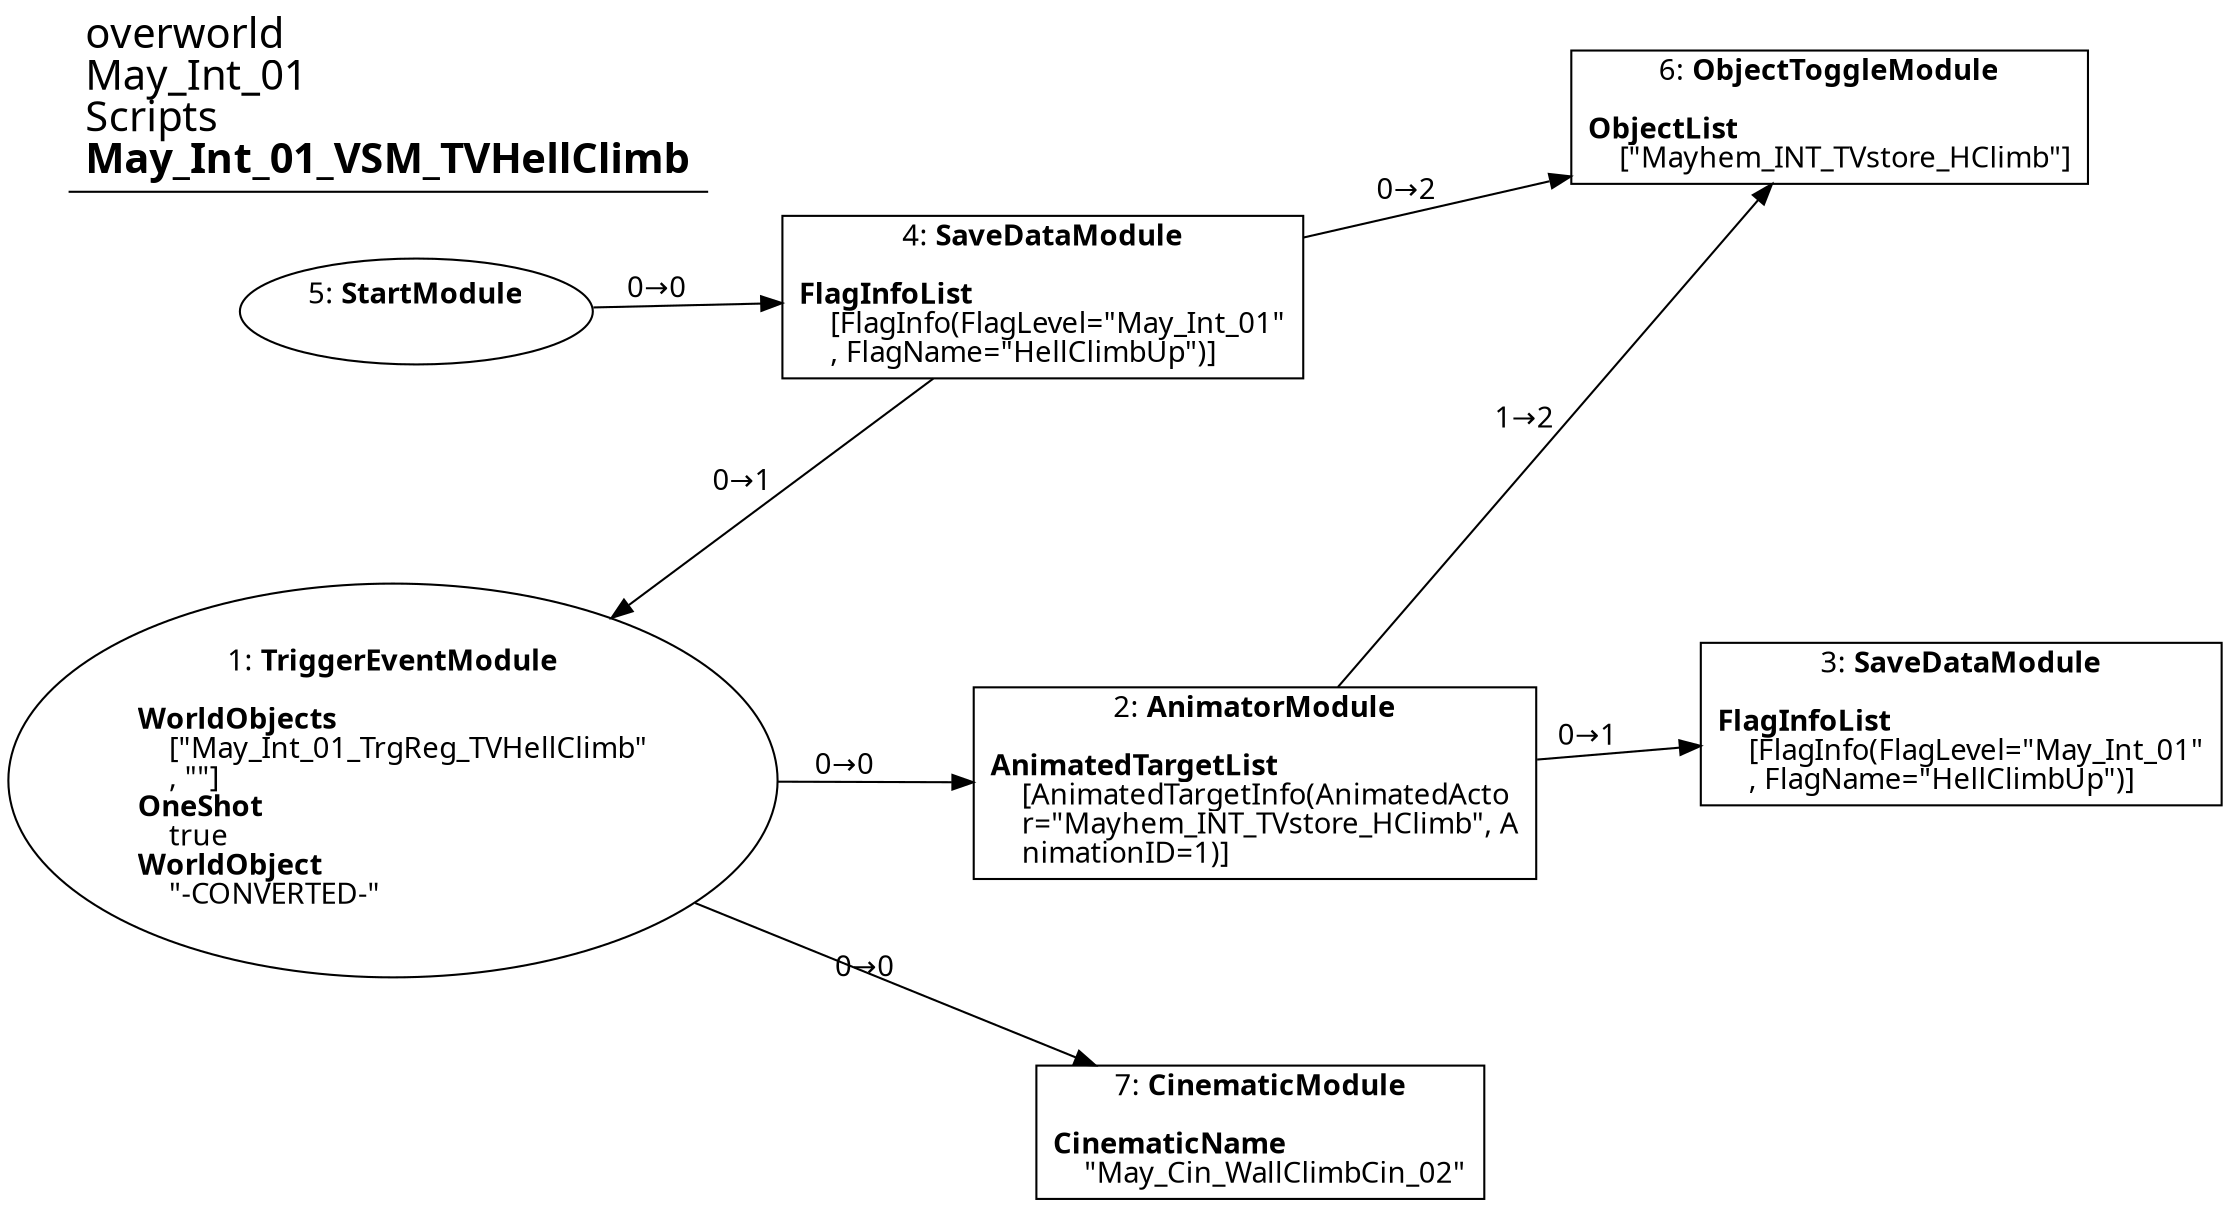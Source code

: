 digraph {
    layout = fdp;
    overlap = prism;
    sep = "+16";
    splines = spline;

    node [ shape = box ];

    graph [ fontname = "Segoe UI" ];
    node [ fontname = "Segoe UI" ];
    edge [ fontname = "Segoe UI" ];

    1 [ label = <1: <b>TriggerEventModule</b><br/><br/><b>WorldObjects</b><br align="left"/>    [&quot;May_Int_01_TrgReg_TVHellClimb&quot;<br align="left"/>    , &quot;&quot;]<br align="left"/><b>OneShot</b><br align="left"/>    true<br align="left"/><b>WorldObject</b><br align="left"/>    &quot;-CONVERTED-&quot;<br align="left"/>> ];
    1 [ shape = oval ]
    1 [ pos = "0.279,-0.106000006!" ];
    1 -> 2 [ label = "0→0" ];
    1 -> 7 [ label = "0→0" ];

    2 [ label = <2: <b>AnimatorModule</b><br/><br/><b>AnimatedTargetList</b><br align="left"/>    [AnimatedTargetInfo(AnimatedActo<br align="left"/>    r=&quot;Mayhem_INT_TVstore_HClimb&quot;, A<br align="left"/>    nimationID=1)]<br align="left"/>> ];
    2 [ pos = "0.6,-0.10700001!" ];
    2 -> 3 [ label = "0→1" ];
    2 -> 6 [ label = "1→2" ];

    3 [ label = <3: <b>SaveDataModule</b><br/><br/><b>FlagInfoList</b><br align="left"/>    [FlagInfo(FlagLevel=&quot;May_Int_01&quot;<br align="left"/>    , FlagName=&quot;HellClimbUp&quot;)]<br align="left"/>> ];
    3 [ pos = "0.86300004,-0.085!" ];

    4 [ label = <4: <b>SaveDataModule</b><br/><br/><b>FlagInfoList</b><br align="left"/>    [FlagInfo(FlagLevel=&quot;May_Int_01&quot;<br align="left"/>    , FlagName=&quot;HellClimbUp&quot;)]<br align="left"/>> ];
    4 [ pos = "0.521,0.074!" ];
    4 -> 6 [ label = "0→2" ];
    4 -> 1 [ label = "0→1" ];

    5 [ label = <5: <b>StartModule</b><br/><br/>> ];
    5 [ shape = oval ]
    5 [ pos = "0.287,0.074!" ];
    5 -> 4 [ label = "0→0" ];

    6 [ label = <6: <b>ObjectToggleModule</b><br/><br/><b>ObjectList</b><br align="left"/>    [&quot;Mayhem_INT_TVstore_HClimb&quot;]<br align="left"/>> ];
    6 [ pos = "0.814,0.141!" ];

    7 [ label = <7: <b>CinematicModule</b><br/><br/><b>CinematicName</b><br align="left"/>    &quot;May_Cin_WallClimbCin_02&quot;<br align="left"/>> ];
    7 [ pos = "0.60200006,-0.23700002!" ];

    title [ pos = "0.27800003,0.142!" ];
    title [ shape = underline ];
    title [ label = <<font point-size="20">overworld<br align="left"/>May_Int_01<br align="left"/>Scripts<br align="left"/><b>May_Int_01_VSM_TVHellClimb</b><br align="left"/></font>> ];
}
